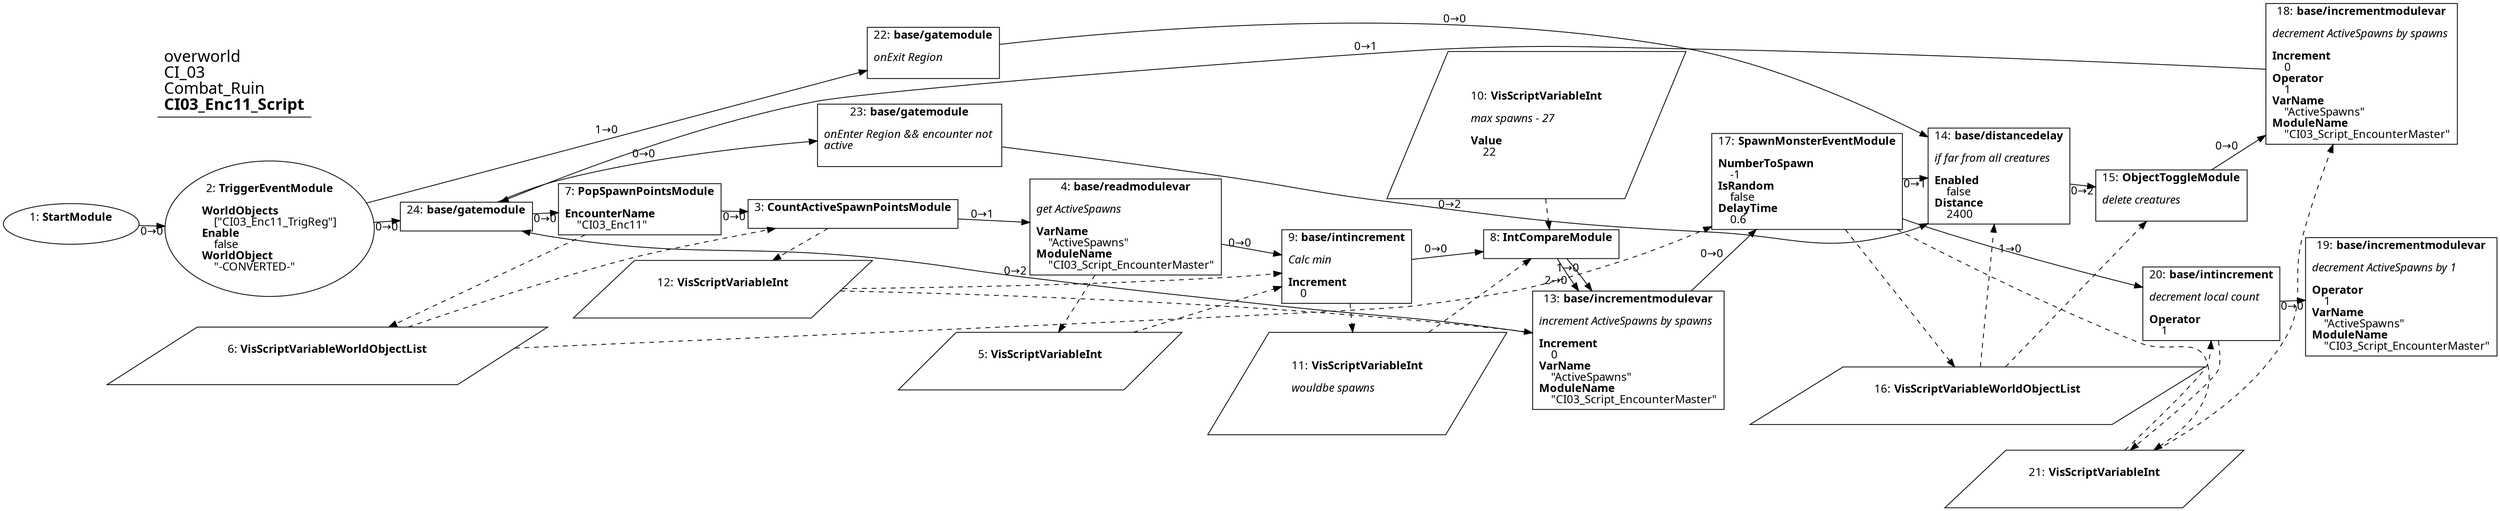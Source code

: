digraph {
    layout = fdp;
    overlap = prism;
    sep = "+16";
    splines = spline;

    node [ shape = box ];

    graph [ fontname = "Segoe UI" ];
    node [ fontname = "Segoe UI" ];
    edge [ fontname = "Segoe UI" ];

    1 [ label = <1: <b>StartModule</b><br/><br/>> ];
    1 [ shape = oval ]
    1 [ pos = "0.15100001,-0.22800002!" ];
    1 -> 2 [ label = "0→0" ];

    2 [ label = <2: <b>TriggerEventModule</b><br/><br/><b>WorldObjects</b><br align="left"/>    [&quot;CI03_Enc11_TrigReg&quot;]<br align="left"/><b>Enable</b><br align="left"/>    false<br align="left"/><b>WorldObject</b><br align="left"/>    &quot;-CONVERTED-&quot;<br align="left"/>> ];
    2 [ shape = oval ]
    2 [ pos = "0.377,-0.238!" ];
    2 -> 22 [ label = "1→0" ];
    2 -> 24 [ label = "0→0" ];

    3 [ label = <3: <b>CountActiveSpawnPointsModule</b><br/><br/>> ];
    3 [ pos = "1.1220001,-0.24000001!" ];
    3 -> 4 [ label = "0→1" ];
    6 -> 3 [ style = dashed ];
    3 -> 12 [ style = dashed ];

    4 [ label = <4: <b>base/readmodulevar</b><br/><br/><i>get ActiveSpawns<br align="left"/></i><br align="left"/><b>VarName</b><br align="left"/>    &quot;ActiveSpawns&quot;<br align="left"/><b>ModuleName</b><br align="left"/>    &quot;CI03_Script_EncounterMaster&quot;<br align="left"/>> ];
    4 [ pos = "1.393,-0.23900001!" ];
    4 -> 9 [ label = "0→0" ];
    4 -> 5 [ style = dashed ];

    5 [ label = <5: <b>VisScriptVariableInt</b><br/><br/>> ];
    5 [ shape = parallelogram ]
    5 [ pos = "1.3950001,-0.37100002!" ];

    6 [ label = <6: <b>VisScriptVariableWorldObjectList</b><br/><br/>> ];
    6 [ shape = parallelogram ]
    6 [ pos = "0.892,-0.37!" ];

    7 [ label = <7: <b>PopSpawnPointsModule</b><br/><br/><b>EncounterName</b><br align="left"/>    &quot;CI03_Enc11&quot;<br align="left"/>> ];
    7 [ pos = "0.89100003,-0.24000001!" ];
    7 -> 3 [ label = "0→0" ];
    7 -> 6 [ style = dashed ];

    8 [ label = <8: <b>IntCompareModule</b><br/><br/>> ];
    8 [ pos = "1.8460001,-0.23900001!" ];
    8 -> 13 [ label = "1→0" ];
    8 -> 13 [ label = "2→0" ];
    10 -> 8 [ style = dashed ];
    11 -> 8 [ style = dashed ];

    9 [ label = <9: <b>base/intincrement</b><br/><br/><i>Calc min<br align="left"/></i><br align="left"/><b>Increment</b><br align="left"/>    0<br align="left"/>> ];
    9 [ pos = "1.6380001,-0.23900001!" ];
    9 -> 8 [ label = "0→0" ];
    9 -> 11 [ style = dashed ];
    12 -> 9 [ style = dashed ];
    5 -> 9 [ style = dashed ];

    10 [ label = <10: <b>VisScriptVariableInt</b><br/><br/><i>max spawns - 27<br align="left"/></i><br align="left"/><b>Value</b><br align="left"/>    22<br align="left"/>> ];
    10 [ shape = parallelogram ]
    10 [ pos = "1.8420001,-0.18200001!" ];

    11 [ label = <11: <b>VisScriptVariableInt</b><br/><br/><i>wouldbe spawns<br align="left"/></i><br align="left"/>> ];
    11 [ shape = parallelogram ]
    11 [ pos = "1.6420001,-0.38500002!" ];

    12 [ label = <12: <b>VisScriptVariableInt</b><br/><br/>> ];
    12 [ shape = parallelogram ]
    12 [ pos = "1.1320001,-0.344!" ];

    13 [ label = <13: <b>base/incrementmodulevar</b><br/><br/><i>increment ActiveSpawns by spawns<br align="left"/></i><br align="left"/><b>Increment</b><br align="left"/>    0<br align="left"/><b>VarName</b><br align="left"/>    &quot;ActiveSpawns&quot;<br align="left"/><b>ModuleName</b><br align="left"/>    &quot;CI03_Script_EncounterMaster&quot;<br align="left"/>> ];
    13 [ pos = "2.028,-0.42900002!" ];
    13 -> 17 [ label = "0→0" ];
    13 -> 24 [ label = "0→2" ];
    12 -> 13 [ style = dashed ];

    14 [ label = <14: <b>base/distancedelay</b><br/><br/><i>if far from all creatures<br align="left"/></i><br align="left"/><b>Enabled</b><br align="left"/>    false<br align="left"/><b>Distance</b><br align="left"/>    2400<br align="left"/>> ];
    14 [ pos = "2.571,-0.223!" ];
    14 -> 15 [ label = "0→2" ];
    16 -> 14 [ style = dashed ];

    15 [ label = <15: <b>ObjectToggleModule</b><br/><br/><i>delete creatures<br align="left"/></i><br align="left"/>> ];
    15 [ pos = "2.786,-0.177!" ];
    15 -> 18 [ label = "0→0" ];
    16 -> 15 [ style = dashed ];

    16 [ label = <16: <b>VisScriptVariableWorldObjectList</b><br/><br/>> ];
    16 [ shape = parallelogram ]
    16 [ pos = "2.2910001,-0.46800002!" ];

    17 [ label = <17: <b>SpawnMonsterEventModule</b><br/><br/><b>NumberToSpawn</b><br align="left"/>    -1<br align="left"/><b>IsRandom</b><br align="left"/>    false<br align="left"/><b>DelayTime</b><br align="left"/>    0.6<br align="left"/>> ];
    17 [ pos = "2.289,-0.238!" ];
    17 -> 14 [ label = "0→1" ];
    17 -> 20 [ label = "1→0" ];
    17 -> 16 [ style = dashed ];
    17 -> 21 [ style = dashed ];
    6 -> 17 [ style = dashed ];

    18 [ label = <18: <b>base/incrementmodulevar</b><br/><br/><i>decrement ActiveSpawns by spawns<br align="left"/></i><br align="left"/><b>Increment</b><br align="left"/>    0<br align="left"/><b>Operator</b><br align="left"/>    1<br align="left"/><b>VarName</b><br align="left"/>    &quot;ActiveSpawns&quot;<br align="left"/><b>ModuleName</b><br align="left"/>    &quot;CI03_Script_EncounterMaster&quot;<br align="left"/>> ];
    18 [ pos = "2.986,-0.057000004!" ];
    18 -> 24 [ label = "0→1" ];
    21 -> 18 [ style = dashed ];

    19 [ label = <19: <b>base/incrementmodulevar</b><br/><br/><i>decrement ActiveSpawns by 1<br align="left"/></i><br align="left"/><b>Operator</b><br align="left"/>    1<br align="left"/><b>VarName</b><br align="left"/>    &quot;ActiveSpawns&quot;<br align="left"/><b>ModuleName</b><br align="left"/>    &quot;CI03_Script_EncounterMaster&quot;<br align="left"/>> ];
    19 [ pos = "2.7970002,-0.46800002!" ];

    20 [ label = <20: <b>base/intincrement</b><br/><br/><i>decrement local count<br align="left"/></i><br align="left"/><b>Operator</b><br align="left"/>    1<br align="left"/>> ];
    20 [ pos = "2.578,-0.46500003!" ];
    20 -> 19 [ label = "0→0" ];
    21 -> 20 [ style = dashed ];
    20 -> 21 [ style = dashed ];

    21 [ label = <21: <b>VisScriptVariableInt</b><br/><br/>> ];
    21 [ shape = parallelogram ]
    21 [ pos = "2.5010002,-0.61300004!" ];

    22 [ label = <22: <b>base/gatemodule</b><br/><br/><i>onExit Region<br align="left"/></i><br align="left"/>> ];
    22 [ pos = "0.91200006,0.19100001!" ];
    22 -> 14 [ label = "0→0" ];

    23 [ label = <23: <b>base/gatemodule</b><br/><br/><i>onEnter Region &amp;&amp; encounter not <br align="left"/>active<br align="left"/></i><br align="left"/>> ];
    23 [ pos = "0.91300005,0.030000001!" ];
    23 -> 14 [ label = "0→2" ];

    24 [ label = <24: <b>base/gatemodule</b><br/><br/>> ];
    24 [ pos = "0.689,-0.24200001!" ];
    24 -> 23 [ label = "0→0" ];
    24 -> 7 [ label = "0→0" ];

    title [ pos = "0.15,0.192!" ];
    title [ shape = underline ];
    title [ label = <<font point-size="20">overworld<br align="left"/>CI_03<br align="left"/>Combat_Ruin<br align="left"/><b>CI03_Enc11_Script</b><br align="left"/></font>> ];
}
